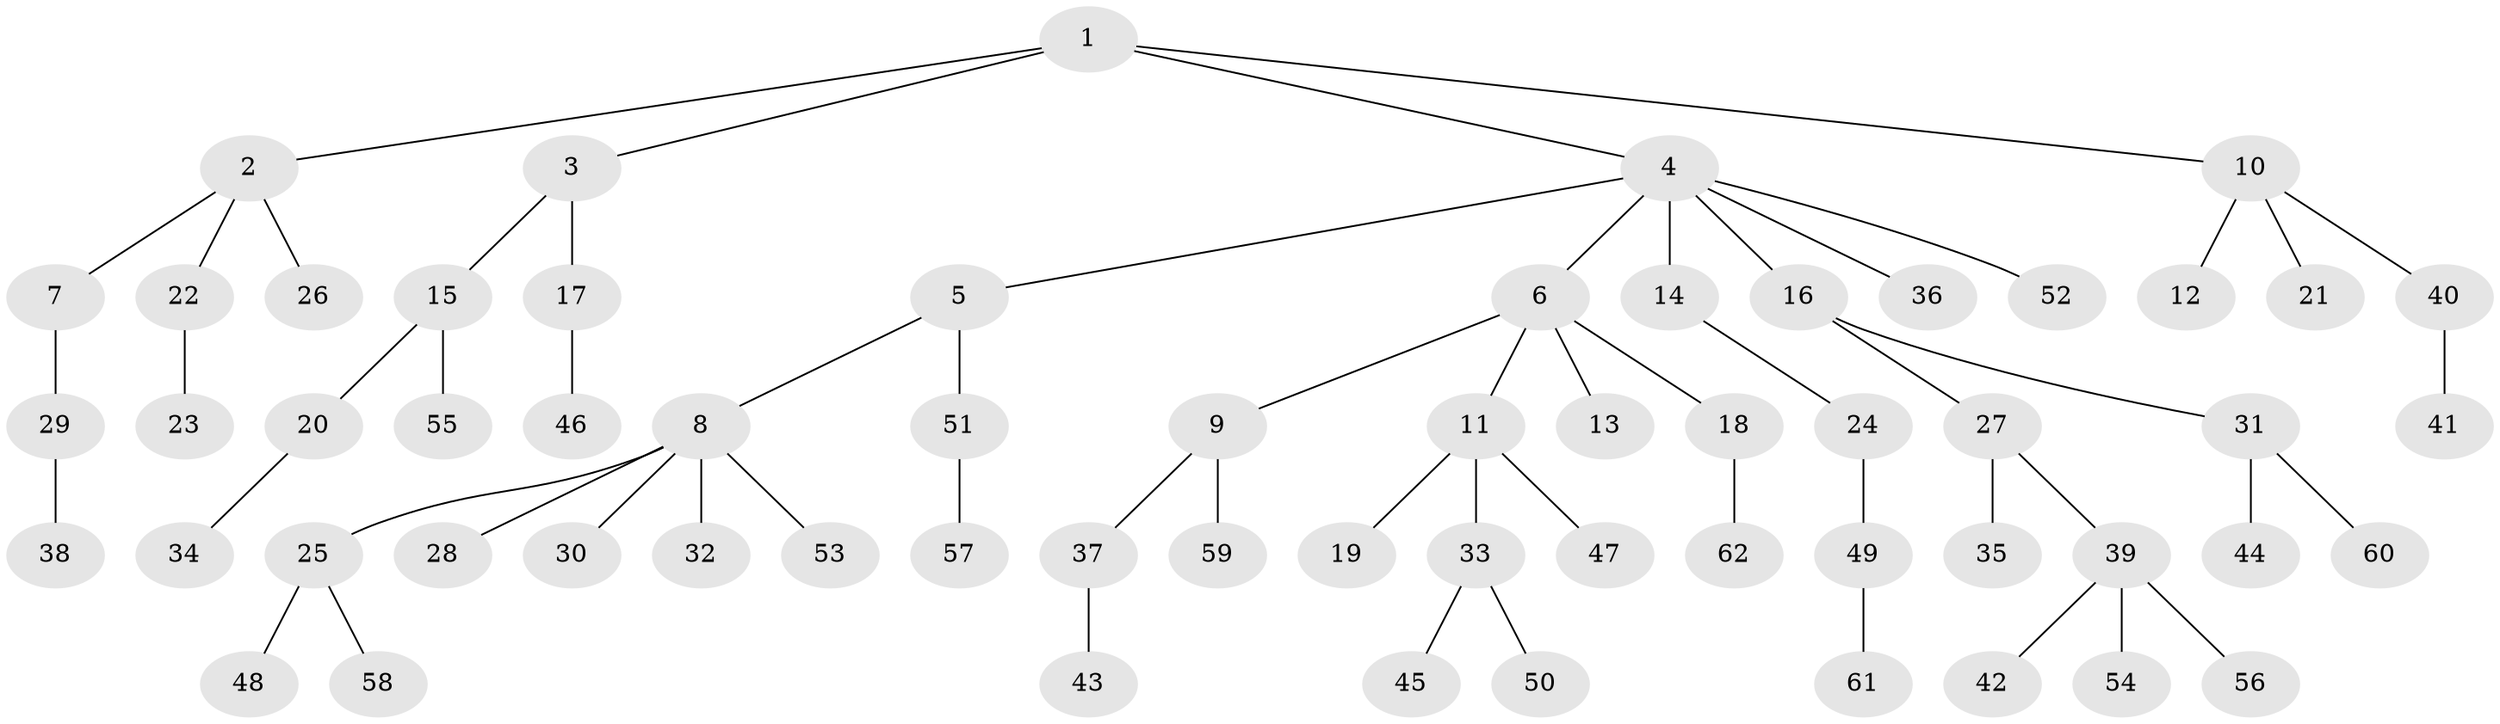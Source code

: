 // Generated by graph-tools (version 1.1) at 2025/50/03/09/25 03:50:19]
// undirected, 62 vertices, 61 edges
graph export_dot {
graph [start="1"]
  node [color=gray90,style=filled];
  1;
  2;
  3;
  4;
  5;
  6;
  7;
  8;
  9;
  10;
  11;
  12;
  13;
  14;
  15;
  16;
  17;
  18;
  19;
  20;
  21;
  22;
  23;
  24;
  25;
  26;
  27;
  28;
  29;
  30;
  31;
  32;
  33;
  34;
  35;
  36;
  37;
  38;
  39;
  40;
  41;
  42;
  43;
  44;
  45;
  46;
  47;
  48;
  49;
  50;
  51;
  52;
  53;
  54;
  55;
  56;
  57;
  58;
  59;
  60;
  61;
  62;
  1 -- 2;
  1 -- 3;
  1 -- 4;
  1 -- 10;
  2 -- 7;
  2 -- 22;
  2 -- 26;
  3 -- 15;
  3 -- 17;
  4 -- 5;
  4 -- 6;
  4 -- 14;
  4 -- 16;
  4 -- 36;
  4 -- 52;
  5 -- 8;
  5 -- 51;
  6 -- 9;
  6 -- 11;
  6 -- 13;
  6 -- 18;
  7 -- 29;
  8 -- 25;
  8 -- 28;
  8 -- 30;
  8 -- 32;
  8 -- 53;
  9 -- 37;
  9 -- 59;
  10 -- 12;
  10 -- 21;
  10 -- 40;
  11 -- 19;
  11 -- 33;
  11 -- 47;
  14 -- 24;
  15 -- 20;
  15 -- 55;
  16 -- 27;
  16 -- 31;
  17 -- 46;
  18 -- 62;
  20 -- 34;
  22 -- 23;
  24 -- 49;
  25 -- 48;
  25 -- 58;
  27 -- 35;
  27 -- 39;
  29 -- 38;
  31 -- 44;
  31 -- 60;
  33 -- 45;
  33 -- 50;
  37 -- 43;
  39 -- 42;
  39 -- 54;
  39 -- 56;
  40 -- 41;
  49 -- 61;
  51 -- 57;
}
